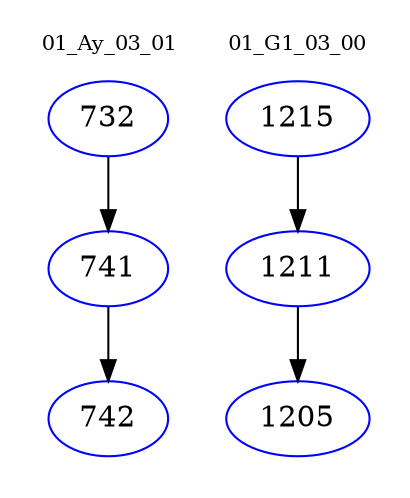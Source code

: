 digraph{
subgraph cluster_0 {
color = white
label = "01_Ay_03_01";
fontsize=10;
T0_732 [label="732", color="blue"]
T0_732 -> T0_741 [color="black"]
T0_741 [label="741", color="blue"]
T0_741 -> T0_742 [color="black"]
T0_742 [label="742", color="blue"]
}
subgraph cluster_1 {
color = white
label = "01_G1_03_00";
fontsize=10;
T1_1215 [label="1215", color="blue"]
T1_1215 -> T1_1211 [color="black"]
T1_1211 [label="1211", color="blue"]
T1_1211 -> T1_1205 [color="black"]
T1_1205 [label="1205", color="blue"]
}
}
